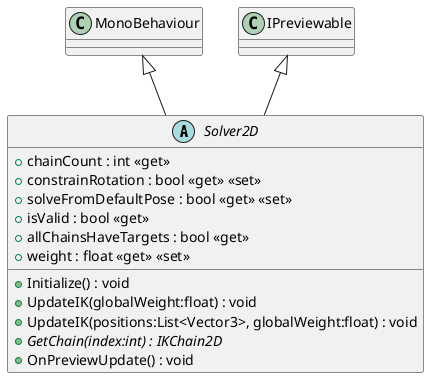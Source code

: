 @startuml
abstract class Solver2D {
    + chainCount : int <<get>>
    + constrainRotation : bool <<get>> <<set>>
    + solveFromDefaultPose : bool <<get>> <<set>>
    + isValid : bool <<get>>
    + allChainsHaveTargets : bool <<get>>
    + weight : float <<get>> <<set>>
    + Initialize() : void
    + UpdateIK(globalWeight:float) : void
    + UpdateIK(positions:List<Vector3>, globalWeight:float) : void
    + {abstract} GetChain(index:int) : IKChain2D
    + OnPreviewUpdate() : void
}
MonoBehaviour <|-- Solver2D
IPreviewable <|-- Solver2D
@enduml
